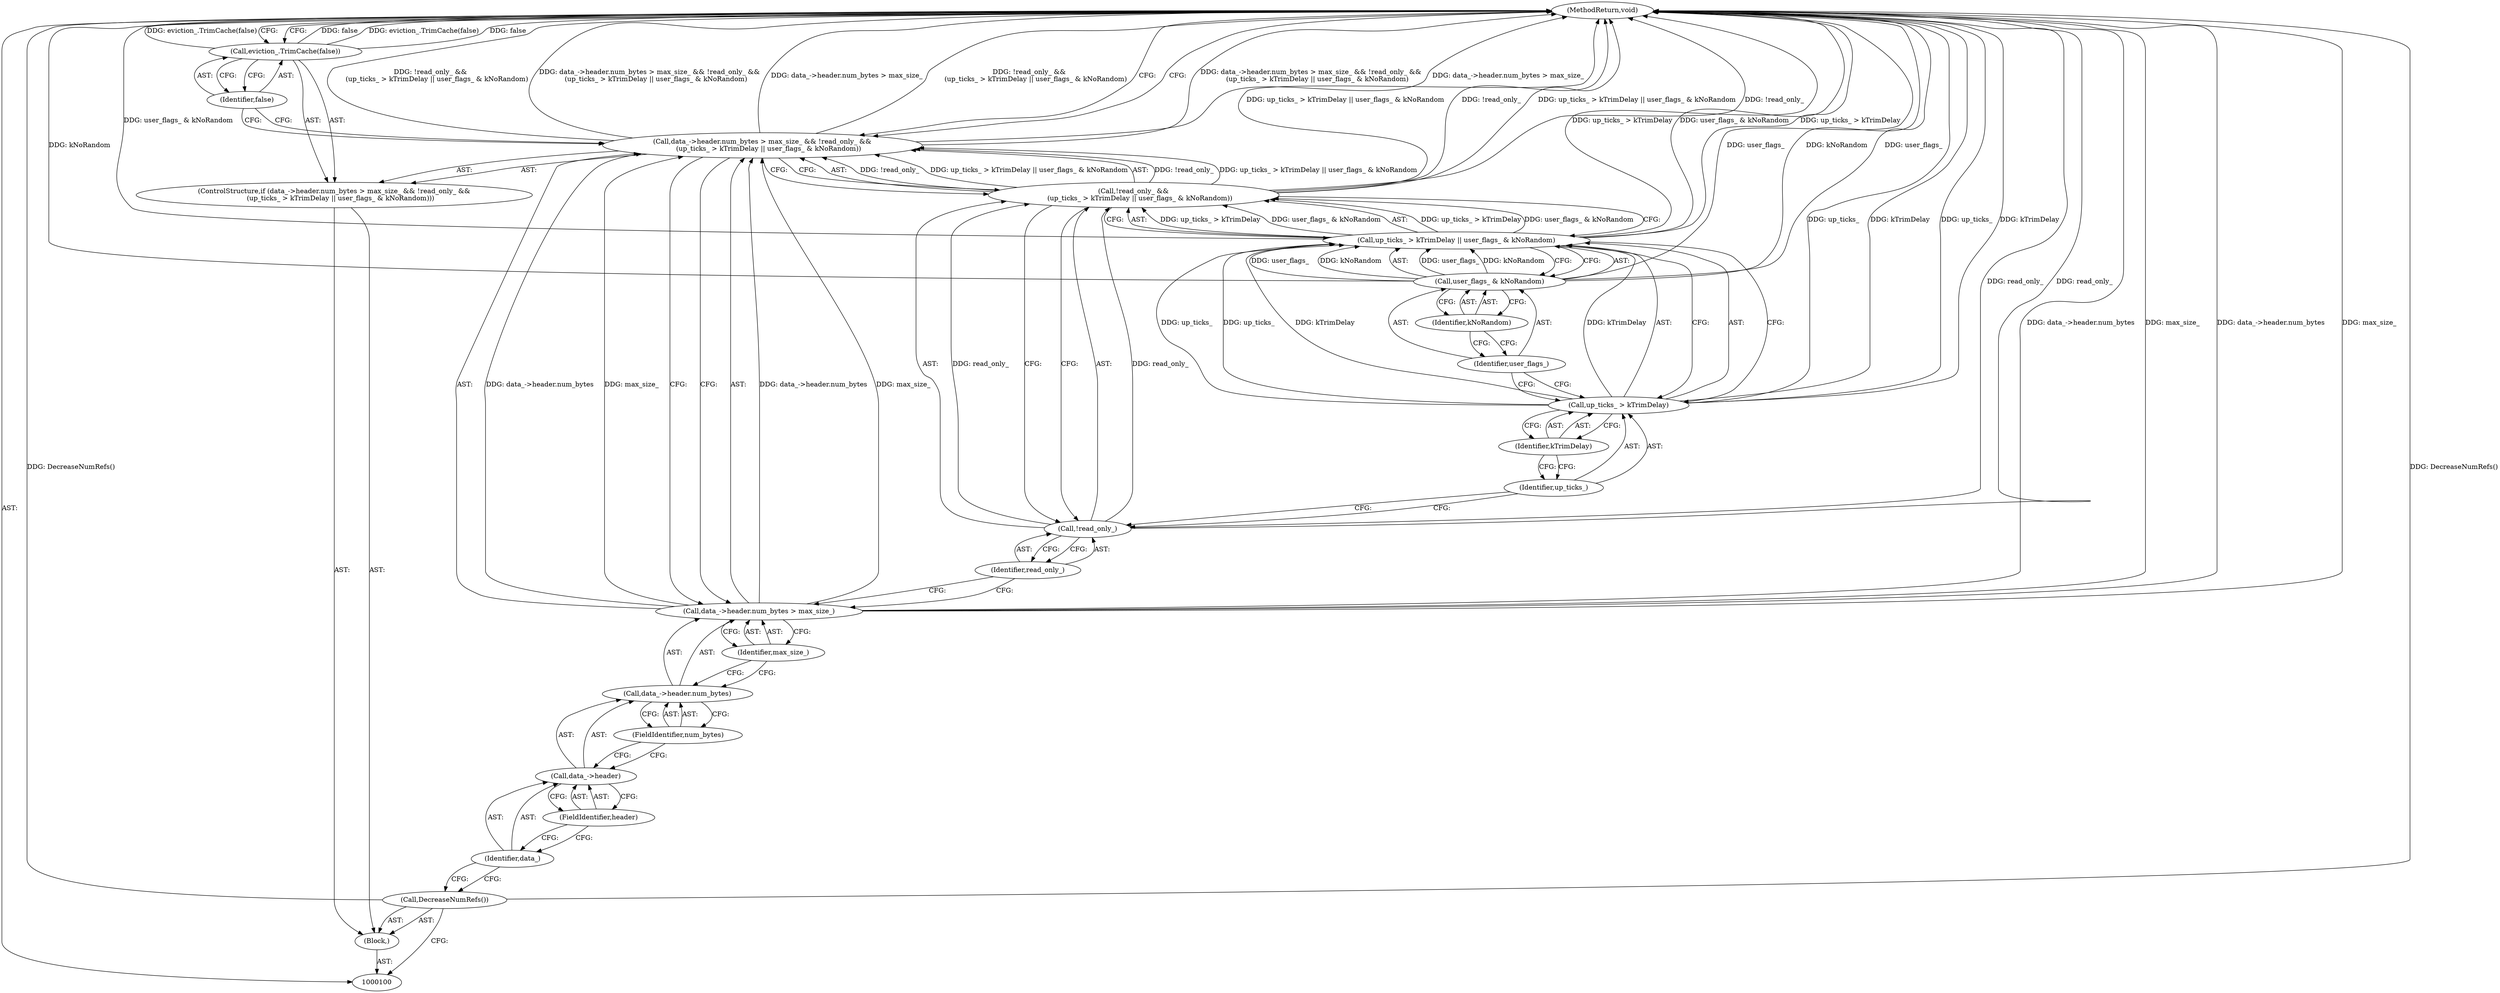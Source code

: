 digraph "1_Chrome_df5b1e1f88e013bc96107cc52c4a4f33a8238444_1" {
"1000124" [label="(MethodReturn,void)"];
"1000101" [label="(Block,)"];
"1000102" [label="(Call,DecreaseNumRefs())"];
"1000109" [label="(FieldIdentifier,header)"];
"1000103" [label="(ControlStructure,if (data_->header.num_bytes > max_size_ && !read_only_ &&\n      (up_ticks_ > kTrimDelay || user_flags_ & kNoRandom)))"];
"1000110" [label="(FieldIdentifier,num_bytes)"];
"1000111" [label="(Identifier,max_size_)"];
"1000112" [label="(Call,!read_only_ &&\n      (up_ticks_ > kTrimDelay || user_flags_ & kNoRandom))"];
"1000113" [label="(Call,!read_only_)"];
"1000114" [label="(Identifier,read_only_)"];
"1000104" [label="(Call,data_->header.num_bytes > max_size_ && !read_only_ &&\n      (up_ticks_ > kTrimDelay || user_flags_ & kNoRandom))"];
"1000105" [label="(Call,data_->header.num_bytes > max_size_)"];
"1000106" [label="(Call,data_->header.num_bytes)"];
"1000107" [label="(Call,data_->header)"];
"1000108" [label="(Identifier,data_)"];
"1000118" [label="(Identifier,kTrimDelay)"];
"1000119" [label="(Call,user_flags_ & kNoRandom)"];
"1000120" [label="(Identifier,user_flags_)"];
"1000121" [label="(Identifier,kNoRandom)"];
"1000115" [label="(Call,up_ticks_ > kTrimDelay || user_flags_ & kNoRandom)"];
"1000116" [label="(Call,up_ticks_ > kTrimDelay)"];
"1000117" [label="(Identifier,up_ticks_)"];
"1000123" [label="(Identifier,false)"];
"1000122" [label="(Call,eviction_.TrimCache(false))"];
"1000124" -> "1000100"  [label="AST: "];
"1000124" -> "1000122"  [label="CFG: "];
"1000124" -> "1000104"  [label="CFG: "];
"1000116" -> "1000124"  [label="DDG: up_ticks_"];
"1000116" -> "1000124"  [label="DDG: kTrimDelay"];
"1000104" -> "1000124"  [label="DDG: data_->header.num_bytes > max_size_ && !read_only_ &&\n      (up_ticks_ > kTrimDelay || user_flags_ & kNoRandom)"];
"1000104" -> "1000124"  [label="DDG: data_->header.num_bytes > max_size_"];
"1000104" -> "1000124"  [label="DDG: !read_only_ &&\n      (up_ticks_ > kTrimDelay || user_flags_ & kNoRandom)"];
"1000113" -> "1000124"  [label="DDG: read_only_"];
"1000122" -> "1000124"  [label="DDG: false"];
"1000122" -> "1000124"  [label="DDG: eviction_.TrimCache(false)"];
"1000115" -> "1000124"  [label="DDG: user_flags_ & kNoRandom"];
"1000115" -> "1000124"  [label="DDG: up_ticks_ > kTrimDelay"];
"1000105" -> "1000124"  [label="DDG: data_->header.num_bytes"];
"1000105" -> "1000124"  [label="DDG: max_size_"];
"1000112" -> "1000124"  [label="DDG: up_ticks_ > kTrimDelay || user_flags_ & kNoRandom"];
"1000112" -> "1000124"  [label="DDG: !read_only_"];
"1000119" -> "1000124"  [label="DDG: kNoRandom"];
"1000119" -> "1000124"  [label="DDG: user_flags_"];
"1000102" -> "1000124"  [label="DDG: DecreaseNumRefs()"];
"1000101" -> "1000100"  [label="AST: "];
"1000102" -> "1000101"  [label="AST: "];
"1000103" -> "1000101"  [label="AST: "];
"1000102" -> "1000101"  [label="AST: "];
"1000102" -> "1000100"  [label="CFG: "];
"1000108" -> "1000102"  [label="CFG: "];
"1000102" -> "1000124"  [label="DDG: DecreaseNumRefs()"];
"1000109" -> "1000107"  [label="AST: "];
"1000109" -> "1000108"  [label="CFG: "];
"1000107" -> "1000109"  [label="CFG: "];
"1000103" -> "1000101"  [label="AST: "];
"1000104" -> "1000103"  [label="AST: "];
"1000122" -> "1000103"  [label="AST: "];
"1000110" -> "1000106"  [label="AST: "];
"1000110" -> "1000107"  [label="CFG: "];
"1000106" -> "1000110"  [label="CFG: "];
"1000111" -> "1000105"  [label="AST: "];
"1000111" -> "1000106"  [label="CFG: "];
"1000105" -> "1000111"  [label="CFG: "];
"1000112" -> "1000104"  [label="AST: "];
"1000112" -> "1000113"  [label="CFG: "];
"1000112" -> "1000115"  [label="CFG: "];
"1000113" -> "1000112"  [label="AST: "];
"1000115" -> "1000112"  [label="AST: "];
"1000104" -> "1000112"  [label="CFG: "];
"1000112" -> "1000124"  [label="DDG: up_ticks_ > kTrimDelay || user_flags_ & kNoRandom"];
"1000112" -> "1000124"  [label="DDG: !read_only_"];
"1000112" -> "1000104"  [label="DDG: !read_only_"];
"1000112" -> "1000104"  [label="DDG: up_ticks_ > kTrimDelay || user_flags_ & kNoRandom"];
"1000113" -> "1000112"  [label="DDG: read_only_"];
"1000115" -> "1000112"  [label="DDG: up_ticks_ > kTrimDelay"];
"1000115" -> "1000112"  [label="DDG: user_flags_ & kNoRandom"];
"1000113" -> "1000112"  [label="AST: "];
"1000113" -> "1000114"  [label="CFG: "];
"1000114" -> "1000113"  [label="AST: "];
"1000117" -> "1000113"  [label="CFG: "];
"1000112" -> "1000113"  [label="CFG: "];
"1000113" -> "1000124"  [label="DDG: read_only_"];
"1000113" -> "1000112"  [label="DDG: read_only_"];
"1000114" -> "1000113"  [label="AST: "];
"1000114" -> "1000105"  [label="CFG: "];
"1000113" -> "1000114"  [label="CFG: "];
"1000104" -> "1000103"  [label="AST: "];
"1000104" -> "1000105"  [label="CFG: "];
"1000104" -> "1000112"  [label="CFG: "];
"1000105" -> "1000104"  [label="AST: "];
"1000112" -> "1000104"  [label="AST: "];
"1000123" -> "1000104"  [label="CFG: "];
"1000124" -> "1000104"  [label="CFG: "];
"1000104" -> "1000124"  [label="DDG: data_->header.num_bytes > max_size_ && !read_only_ &&\n      (up_ticks_ > kTrimDelay || user_flags_ & kNoRandom)"];
"1000104" -> "1000124"  [label="DDG: data_->header.num_bytes > max_size_"];
"1000104" -> "1000124"  [label="DDG: !read_only_ &&\n      (up_ticks_ > kTrimDelay || user_flags_ & kNoRandom)"];
"1000105" -> "1000104"  [label="DDG: data_->header.num_bytes"];
"1000105" -> "1000104"  [label="DDG: max_size_"];
"1000112" -> "1000104"  [label="DDG: !read_only_"];
"1000112" -> "1000104"  [label="DDG: up_ticks_ > kTrimDelay || user_flags_ & kNoRandom"];
"1000105" -> "1000104"  [label="AST: "];
"1000105" -> "1000111"  [label="CFG: "];
"1000106" -> "1000105"  [label="AST: "];
"1000111" -> "1000105"  [label="AST: "];
"1000114" -> "1000105"  [label="CFG: "];
"1000104" -> "1000105"  [label="CFG: "];
"1000105" -> "1000124"  [label="DDG: data_->header.num_bytes"];
"1000105" -> "1000124"  [label="DDG: max_size_"];
"1000105" -> "1000104"  [label="DDG: data_->header.num_bytes"];
"1000105" -> "1000104"  [label="DDG: max_size_"];
"1000106" -> "1000105"  [label="AST: "];
"1000106" -> "1000110"  [label="CFG: "];
"1000107" -> "1000106"  [label="AST: "];
"1000110" -> "1000106"  [label="AST: "];
"1000111" -> "1000106"  [label="CFG: "];
"1000107" -> "1000106"  [label="AST: "];
"1000107" -> "1000109"  [label="CFG: "];
"1000108" -> "1000107"  [label="AST: "];
"1000109" -> "1000107"  [label="AST: "];
"1000110" -> "1000107"  [label="CFG: "];
"1000108" -> "1000107"  [label="AST: "];
"1000108" -> "1000102"  [label="CFG: "];
"1000109" -> "1000108"  [label="CFG: "];
"1000118" -> "1000116"  [label="AST: "];
"1000118" -> "1000117"  [label="CFG: "];
"1000116" -> "1000118"  [label="CFG: "];
"1000119" -> "1000115"  [label="AST: "];
"1000119" -> "1000121"  [label="CFG: "];
"1000120" -> "1000119"  [label="AST: "];
"1000121" -> "1000119"  [label="AST: "];
"1000115" -> "1000119"  [label="CFG: "];
"1000119" -> "1000124"  [label="DDG: kNoRandom"];
"1000119" -> "1000124"  [label="DDG: user_flags_"];
"1000119" -> "1000115"  [label="DDG: user_flags_"];
"1000119" -> "1000115"  [label="DDG: kNoRandom"];
"1000120" -> "1000119"  [label="AST: "];
"1000120" -> "1000116"  [label="CFG: "];
"1000121" -> "1000120"  [label="CFG: "];
"1000121" -> "1000119"  [label="AST: "];
"1000121" -> "1000120"  [label="CFG: "];
"1000119" -> "1000121"  [label="CFG: "];
"1000115" -> "1000112"  [label="AST: "];
"1000115" -> "1000116"  [label="CFG: "];
"1000115" -> "1000119"  [label="CFG: "];
"1000116" -> "1000115"  [label="AST: "];
"1000119" -> "1000115"  [label="AST: "];
"1000112" -> "1000115"  [label="CFG: "];
"1000115" -> "1000124"  [label="DDG: user_flags_ & kNoRandom"];
"1000115" -> "1000124"  [label="DDG: up_ticks_ > kTrimDelay"];
"1000115" -> "1000112"  [label="DDG: up_ticks_ > kTrimDelay"];
"1000115" -> "1000112"  [label="DDG: user_flags_ & kNoRandom"];
"1000116" -> "1000115"  [label="DDG: up_ticks_"];
"1000116" -> "1000115"  [label="DDG: kTrimDelay"];
"1000119" -> "1000115"  [label="DDG: user_flags_"];
"1000119" -> "1000115"  [label="DDG: kNoRandom"];
"1000116" -> "1000115"  [label="AST: "];
"1000116" -> "1000118"  [label="CFG: "];
"1000117" -> "1000116"  [label="AST: "];
"1000118" -> "1000116"  [label="AST: "];
"1000120" -> "1000116"  [label="CFG: "];
"1000115" -> "1000116"  [label="CFG: "];
"1000116" -> "1000124"  [label="DDG: up_ticks_"];
"1000116" -> "1000124"  [label="DDG: kTrimDelay"];
"1000116" -> "1000115"  [label="DDG: up_ticks_"];
"1000116" -> "1000115"  [label="DDG: kTrimDelay"];
"1000117" -> "1000116"  [label="AST: "];
"1000117" -> "1000113"  [label="CFG: "];
"1000118" -> "1000117"  [label="CFG: "];
"1000123" -> "1000122"  [label="AST: "];
"1000123" -> "1000104"  [label="CFG: "];
"1000122" -> "1000123"  [label="CFG: "];
"1000122" -> "1000103"  [label="AST: "];
"1000122" -> "1000123"  [label="CFG: "];
"1000123" -> "1000122"  [label="AST: "];
"1000124" -> "1000122"  [label="CFG: "];
"1000122" -> "1000124"  [label="DDG: false"];
"1000122" -> "1000124"  [label="DDG: eviction_.TrimCache(false)"];
}
